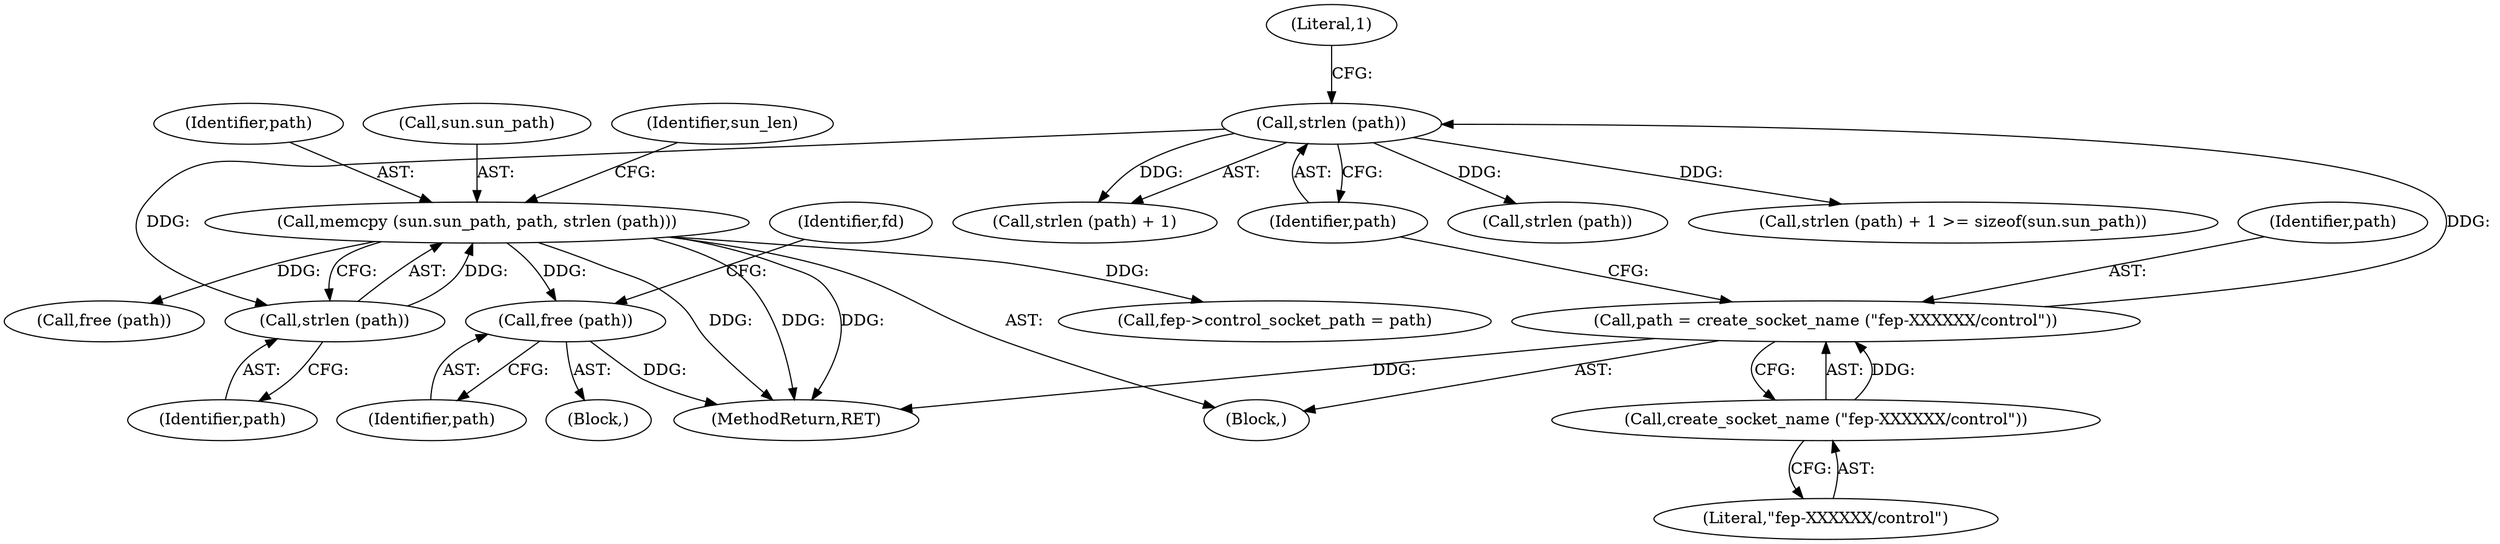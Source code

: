 digraph "0_libfep_293d9d3f@API" {
"1000187" [label="(Call,free (path))"];
"1000163" [label="(Call,memcpy (sun.sun_path, path, strlen (path)))"];
"1000168" [label="(Call,strlen (path))"];
"1000130" [label="(Call,strlen (path))"];
"1000123" [label="(Call,path = create_socket_name (\"fep-XXXXXX/control\"))"];
"1000125" [label="(Call,create_socket_name (\"fep-XXXXXX/control\"))"];
"1000169" [label="(Identifier,path)"];
"1000184" [label="(Block,)"];
"1000167" [label="(Identifier,path)"];
"1000123" [label="(Call,path = create_socket_name (\"fep-XXXXXX/control\"))"];
"1000125" [label="(Call,create_socket_name (\"fep-XXXXXX/control\"))"];
"1000215" [label="(Call,fep->control_socket_path = path)"];
"1000132" [label="(Literal,1)"];
"1000188" [label="(Identifier,path)"];
"1000187" [label="(Call,free (path))"];
"1000124" [label="(Identifier,path)"];
"1000131" [label="(Identifier,path)"];
"1000164" [label="(Call,sun.sun_path)"];
"1000163" [label="(Call,memcpy (sun.sun_path, path, strlen (path)))"];
"1000203" [label="(Call,free (path))"];
"1000141" [label="(Call,strlen (path))"];
"1000222" [label="(MethodReturn,RET)"];
"1000168" [label="(Call,strlen (path))"];
"1000190" [label="(Identifier,fd)"];
"1000171" [label="(Identifier,sun_len)"];
"1000129" [label="(Call,strlen (path) + 1)"];
"1000126" [label="(Literal,\"fep-XXXXXX/control\")"];
"1000130" [label="(Call,strlen (path))"];
"1000128" [label="(Call,strlen (path) + 1 >= sizeof(sun.sun_path))"];
"1000102" [label="(Block,)"];
"1000187" -> "1000184"  [label="AST: "];
"1000187" -> "1000188"  [label="CFG: "];
"1000188" -> "1000187"  [label="AST: "];
"1000190" -> "1000187"  [label="CFG: "];
"1000187" -> "1000222"  [label="DDG: "];
"1000163" -> "1000187"  [label="DDG: "];
"1000163" -> "1000102"  [label="AST: "];
"1000163" -> "1000168"  [label="CFG: "];
"1000164" -> "1000163"  [label="AST: "];
"1000167" -> "1000163"  [label="AST: "];
"1000168" -> "1000163"  [label="AST: "];
"1000171" -> "1000163"  [label="CFG: "];
"1000163" -> "1000222"  [label="DDG: "];
"1000163" -> "1000222"  [label="DDG: "];
"1000163" -> "1000222"  [label="DDG: "];
"1000168" -> "1000163"  [label="DDG: "];
"1000163" -> "1000203"  [label="DDG: "];
"1000163" -> "1000215"  [label="DDG: "];
"1000168" -> "1000169"  [label="CFG: "];
"1000169" -> "1000168"  [label="AST: "];
"1000130" -> "1000168"  [label="DDG: "];
"1000130" -> "1000129"  [label="AST: "];
"1000130" -> "1000131"  [label="CFG: "];
"1000131" -> "1000130"  [label="AST: "];
"1000132" -> "1000130"  [label="CFG: "];
"1000130" -> "1000128"  [label="DDG: "];
"1000130" -> "1000129"  [label="DDG: "];
"1000123" -> "1000130"  [label="DDG: "];
"1000130" -> "1000141"  [label="DDG: "];
"1000123" -> "1000102"  [label="AST: "];
"1000123" -> "1000125"  [label="CFG: "];
"1000124" -> "1000123"  [label="AST: "];
"1000125" -> "1000123"  [label="AST: "];
"1000131" -> "1000123"  [label="CFG: "];
"1000123" -> "1000222"  [label="DDG: "];
"1000125" -> "1000123"  [label="DDG: "];
"1000125" -> "1000126"  [label="CFG: "];
"1000126" -> "1000125"  [label="AST: "];
}
